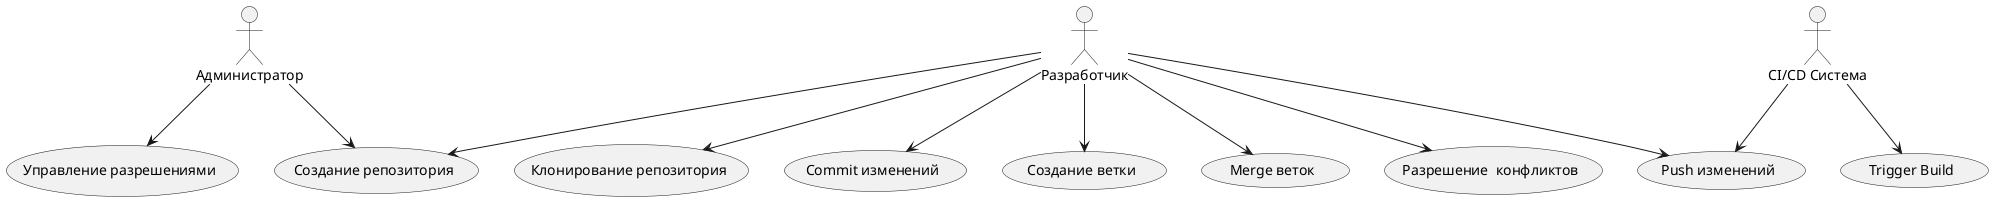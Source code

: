 @startuml
actor Разработчик as Dev
actor Администратор as Admin
actor "CI/CD Система" as CI

usecase "Создание репозитория" as UC1
usecase "Клонирование репозитория" as UC2
usecase "Commit изменений" as UC3
usecase "Push изменений" as UC4
usecase "Создание ветки" as UC5
usecase "Merge веток" as UC6
usecase "Разрешение  конфликтов" as UC7
usecase "Управление разрешениями" as UC8
usecase "Trigger Build" as UC9

Dev --> UC1
Dev --> UC2
Dev --> UC3
Dev --> UC4
Dev --> UC5
Dev --> UC6
Dev --> UC7
Admin --> UC1
Admin --> UC8
CI --> UC4
CI --> UC9
@enduml
